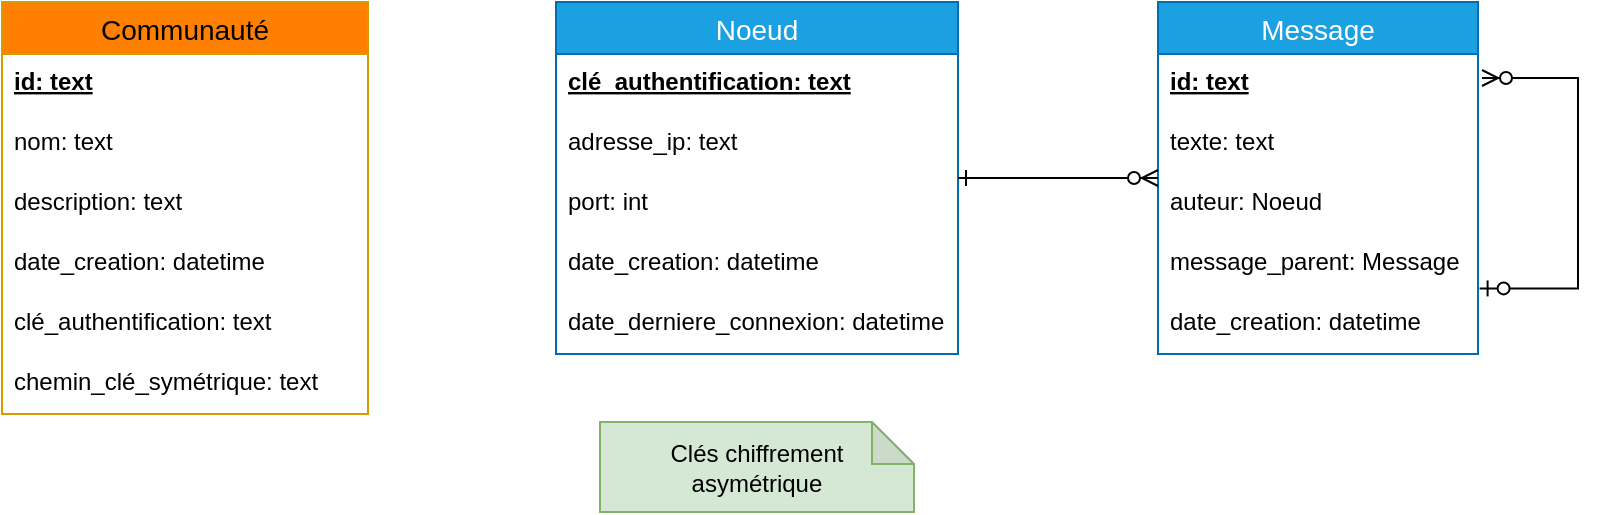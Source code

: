 <mxfile>
    <diagram id="3amhCNm_gZ3gGlPyij3y" name="Page-1">
        <mxGraphModel dx="958" dy="563" grid="0" gridSize="10" guides="1" tooltips="1" connect="1" arrows="1" fold="1" page="1" pageScale="1" pageWidth="1169" pageHeight="827" math="0" shadow="0">
            <root>
                <mxCell id="0"/>
                <mxCell id="1" parent="0"/>
                <mxCell id="ODNmPaZILDAvRzVdsND4-2" value="Noeud" style="swimlane;fontStyle=0;childLayout=stackLayout;horizontal=1;startSize=26;horizontalStack=0;resizeParent=1;resizeParentMax=0;resizeLast=0;collapsible=1;marginBottom=0;align=center;fontSize=14;fillColor=#1ba1e2;strokeColor=#006EAF;fontColor=#ffffff;" parent="1" vertex="1">
                    <mxGeometry x="420" y="200" width="201" height="176" as="geometry"/>
                </mxCell>
                <mxCell id="2" value="clé_authentification: text" style="text;strokeColor=none;fillColor=none;spacingLeft=4;spacingRight=4;overflow=hidden;rotatable=0;points=[[0,0.5],[1,0.5]];portConstraint=eastwest;fontSize=12;fontStyle=5" parent="ODNmPaZILDAvRzVdsND4-2" vertex="1">
                    <mxGeometry y="26" width="201" height="30" as="geometry"/>
                </mxCell>
                <mxCell id="4" value="adresse_ip: text" style="text;strokeColor=none;fillColor=none;spacingLeft=4;spacingRight=4;overflow=hidden;rotatable=0;points=[[0,0.5],[1,0.5]];portConstraint=eastwest;fontSize=12;fontStyle=0" parent="ODNmPaZILDAvRzVdsND4-2" vertex="1">
                    <mxGeometry y="56" width="201" height="30" as="geometry"/>
                </mxCell>
                <mxCell id="11" value="port: int" style="text;strokeColor=none;fillColor=none;spacingLeft=4;spacingRight=4;overflow=hidden;rotatable=0;points=[[0,0.5],[1,0.5]];portConstraint=eastwest;fontSize=12;fontStyle=0" vertex="1" parent="ODNmPaZILDAvRzVdsND4-2">
                    <mxGeometry y="86" width="201" height="30" as="geometry"/>
                </mxCell>
                <mxCell id="3" value="date_creation: datetime" style="text;strokeColor=none;fillColor=none;spacingLeft=4;spacingRight=4;overflow=hidden;rotatable=0;points=[[0,0.5],[1,0.5]];portConstraint=eastwest;fontSize=12;" parent="ODNmPaZILDAvRzVdsND4-2" vertex="1">
                    <mxGeometry y="116" width="201" height="30" as="geometry"/>
                </mxCell>
                <mxCell id="ODNmPaZILDAvRzVdsND4-3" value="date_derniere_connexion: datetime" style="text;strokeColor=none;fillColor=none;spacingLeft=4;spacingRight=4;overflow=hidden;rotatable=0;points=[[0,0.5],[1,0.5]];portConstraint=eastwest;fontSize=12;" parent="ODNmPaZILDAvRzVdsND4-2" vertex="1">
                    <mxGeometry y="146" width="201" height="30" as="geometry"/>
                </mxCell>
                <mxCell id="ODNmPaZILDAvRzVdsND4-6" value="Message" style="swimlane;fontStyle=0;childLayout=stackLayout;horizontal=1;startSize=26;horizontalStack=0;resizeParent=1;resizeParentMax=0;resizeLast=0;collapsible=1;marginBottom=0;align=center;fontSize=14;fillColor=#1ba1e2;strokeColor=#006EAF;fontColor=#ffffff;" parent="1" vertex="1">
                    <mxGeometry x="721" y="200" width="160" height="176" as="geometry"/>
                </mxCell>
                <mxCell id="ODNmPaZILDAvRzVdsND4-7" value="id: text" style="text;strokeColor=none;fillColor=none;spacingLeft=4;spacingRight=4;overflow=hidden;rotatable=0;points=[[0,0.5],[1,0.5]];portConstraint=eastwest;fontSize=12;fontStyle=5" parent="ODNmPaZILDAvRzVdsND4-6" vertex="1">
                    <mxGeometry y="26" width="160" height="30" as="geometry"/>
                </mxCell>
                <mxCell id="ODNmPaZILDAvRzVdsND4-19" value="texte: text" style="text;strokeColor=none;fillColor=none;spacingLeft=4;spacingRight=4;overflow=hidden;rotatable=0;points=[[0,0.5],[1,0.5]];portConstraint=eastwest;fontSize=12;" parent="ODNmPaZILDAvRzVdsND4-6" vertex="1">
                    <mxGeometry y="56" width="160" height="30" as="geometry"/>
                </mxCell>
                <mxCell id="ODNmPaZILDAvRzVdsND4-8" value="auteur: Noeud" style="text;strokeColor=none;fillColor=none;spacingLeft=4;spacingRight=4;overflow=hidden;rotatable=0;points=[[0,0.5],[1,0.5]];portConstraint=eastwest;fontSize=12;" parent="ODNmPaZILDAvRzVdsND4-6" vertex="1">
                    <mxGeometry y="86" width="160" height="30" as="geometry"/>
                </mxCell>
                <mxCell id="ODNmPaZILDAvRzVdsND4-18" style="edgeStyle=orthogonalEdgeStyle;rounded=0;orthogonalLoop=1;jettySize=auto;html=1;startArrow=ERzeroToOne;startFill=1;endArrow=ERzeroToMany;endFill=1;exitX=1.005;exitY=0.907;exitDx=0;exitDy=0;exitPerimeter=0;" parent="ODNmPaZILDAvRzVdsND4-6" source="ODNmPaZILDAvRzVdsND4-11" edge="1">
                    <mxGeometry relative="1" as="geometry">
                        <mxPoint x="162" y="38" as="targetPoint"/>
                        <Array as="points">
                            <mxPoint x="210" y="143"/>
                            <mxPoint x="210" y="38"/>
                        </Array>
                    </mxGeometry>
                </mxCell>
                <mxCell id="ODNmPaZILDAvRzVdsND4-11" value="message_parent: Message" style="text;strokeColor=none;fillColor=none;spacingLeft=4;spacingRight=4;overflow=hidden;rotatable=0;points=[[0,0.5],[1,0.5]];portConstraint=eastwest;fontSize=12;" parent="ODNmPaZILDAvRzVdsND4-6" vertex="1">
                    <mxGeometry y="116" width="160" height="30" as="geometry"/>
                </mxCell>
                <mxCell id="ODNmPaZILDAvRzVdsND4-10" value="date_creation: datetime" style="text;strokeColor=none;fillColor=none;spacingLeft=4;spacingRight=4;overflow=hidden;rotatable=0;points=[[0,0.5],[1,0.5]];portConstraint=eastwest;fontSize=12;" parent="ODNmPaZILDAvRzVdsND4-6" vertex="1">
                    <mxGeometry y="146" width="160" height="30" as="geometry"/>
                </mxCell>
                <mxCell id="ODNmPaZILDAvRzVdsND4-12" style="edgeStyle=orthogonalEdgeStyle;rounded=0;orthogonalLoop=1;jettySize=auto;html=1;endArrow=ERone;endFill=0;startArrow=ERzeroToMany;startFill=1;" parent="1" source="ODNmPaZILDAvRzVdsND4-6" target="ODNmPaZILDAvRzVdsND4-2" edge="1">
                    <mxGeometry relative="1" as="geometry"/>
                </mxCell>
                <mxCell id="5" value="Communauté" style="swimlane;fontStyle=0;childLayout=stackLayout;horizontal=1;startSize=26;horizontalStack=0;resizeParent=1;resizeParentMax=0;resizeLast=0;collapsible=1;marginBottom=0;align=center;fontSize=14;fillColor=#FF8000;strokeColor=#d79b00;" parent="1" vertex="1">
                    <mxGeometry x="143" y="200" width="183" height="206" as="geometry"/>
                </mxCell>
                <mxCell id="6" value="id: text" style="text;strokeColor=none;fillColor=none;spacingLeft=4;spacingRight=4;overflow=hidden;rotatable=0;points=[[0,0.5],[1,0.5]];portConstraint=eastwest;fontSize=12;fontStyle=5" parent="5" vertex="1">
                    <mxGeometry y="26" width="183" height="30" as="geometry"/>
                </mxCell>
                <mxCell id="7" value="nom: text" style="text;strokeColor=none;fillColor=none;spacingLeft=4;spacingRight=4;overflow=hidden;rotatable=0;points=[[0,0.5],[1,0.5]];portConstraint=eastwest;fontSize=12;fontStyle=0" parent="5" vertex="1">
                    <mxGeometry y="56" width="183" height="30" as="geometry"/>
                </mxCell>
                <mxCell id="8" value="description: text" style="text;strokeColor=none;fillColor=none;spacingLeft=4;spacingRight=4;overflow=hidden;rotatable=0;points=[[0,0.5],[1,0.5]];portConstraint=eastwest;fontSize=12;" parent="5" vertex="1">
                    <mxGeometry y="86" width="183" height="30" as="geometry"/>
                </mxCell>
                <mxCell id="9" value="date_creation: datetime" style="text;strokeColor=none;fillColor=none;spacingLeft=4;spacingRight=4;overflow=hidden;rotatable=0;points=[[0,0.5],[1,0.5]];portConstraint=eastwest;fontSize=12;" parent="5" vertex="1">
                    <mxGeometry y="116" width="183" height="30" as="geometry"/>
                </mxCell>
                <mxCell id="12" value="clé_authentification: text" style="text;strokeColor=none;fillColor=none;spacingLeft=4;spacingRight=4;overflow=hidden;rotatable=0;points=[[0,0.5],[1,0.5]];portConstraint=eastwest;fontSize=12;" vertex="1" parent="5">
                    <mxGeometry y="146" width="183" height="30" as="geometry"/>
                </mxCell>
                <mxCell id="10" value="chemin_clé_symétrique: text" style="text;strokeColor=none;fillColor=none;spacingLeft=4;spacingRight=4;overflow=hidden;rotatable=0;points=[[0,0.5],[1,0.5]];portConstraint=eastwest;fontSize=12;" vertex="1" parent="5">
                    <mxGeometry y="176" width="183" height="30" as="geometry"/>
                </mxCell>
                <mxCell id="13" value="Clés chiffrement&lt;br&gt;asymétrique" style="shape=note;whiteSpace=wrap;html=1;backgroundOutline=1;darkOpacity=0.05;size=21;fillColor=#d5e8d4;strokeColor=#82b366;" vertex="1" parent="1">
                    <mxGeometry x="442" y="410" width="157" height="45" as="geometry"/>
                </mxCell>
            </root>
        </mxGraphModel>
    </diagram>
</mxfile>